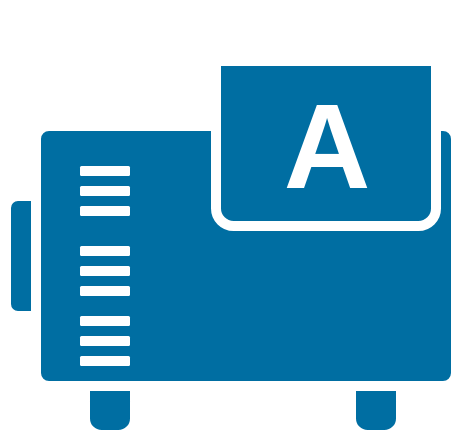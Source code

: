 <mxfile version="16.5.1" type="device"><diagram id="bUCgp1hQYpNEF6TeKGY_" name="Page-1"><mxGraphModel dx="665" dy="393" grid="1" gridSize="10" guides="1" tooltips="1" connect="1" arrows="1" fold="1" page="1" pageScale="1" pageWidth="827" pageHeight="1169" math="0" shadow="0"><root><mxCell id="0"/><mxCell id="1" parent="0"/><mxCell id="o11qFWwr1UJmlBBBz9FC-43" value="" style="rounded=1;whiteSpace=wrap;html=1;strokeColor=#FFFFFF;strokeWidth=5;fillColor=#006EA2;gradientColor=none;" vertex="1" parent="1"><mxGeometry x="225" y="205" width="40" height="60" as="geometry"/></mxCell><mxCell id="o11qFWwr1UJmlBBBz9FC-35" value="" style="group" vertex="1" connectable="0" parent="1"><mxGeometry x="400" y="302" width="20" height="20" as="geometry"/></mxCell><mxCell id="o11qFWwr1UJmlBBBz9FC-36" value="" style="rounded=1;whiteSpace=wrap;html=1;fillColor=#006EA2;gradientColor=none;strokeColor=none;arcSize=29;" vertex="1" parent="o11qFWwr1UJmlBBBz9FC-35"><mxGeometry width="20" height="20" as="geometry"/></mxCell><mxCell id="o11qFWwr1UJmlBBBz9FC-37" value="" style="rounded=0;whiteSpace=wrap;html=1;fillColor=#006EA2;gradientColor=none;strokeColor=none;" vertex="1" parent="o11qFWwr1UJmlBBBz9FC-35"><mxGeometry width="20" height="10" as="geometry"/></mxCell><mxCell id="o11qFWwr1UJmlBBBz9FC-34" value="" style="group" vertex="1" connectable="0" parent="1"><mxGeometry x="267" y="302" width="20" height="20" as="geometry"/></mxCell><mxCell id="o11qFWwr1UJmlBBBz9FC-32" value="" style="rounded=1;whiteSpace=wrap;html=1;fillColor=#006EA2;gradientColor=none;strokeColor=none;arcSize=29;" vertex="1" parent="o11qFWwr1UJmlBBBz9FC-34"><mxGeometry width="20" height="20" as="geometry"/></mxCell><mxCell id="o11qFWwr1UJmlBBBz9FC-33" value="" style="rounded=0;whiteSpace=wrap;html=1;fillColor=#006EA2;gradientColor=none;strokeColor=none;" vertex="1" parent="o11qFWwr1UJmlBBBz9FC-34"><mxGeometry width="20" height="10" as="geometry"/></mxCell><mxCell id="o11qFWwr1UJmlBBBz9FC-1" value="" style="rounded=1;whiteSpace=wrap;html=1;arcSize=5;strokeColor=#FFFFFF;fillColor=#006EA2;gradientColor=none;strokeWidth=5;" vertex="1" parent="1"><mxGeometry x="240" y="170" width="210" height="130" as="geometry"/></mxCell><mxCell id="o11qFWwr1UJmlBBBz9FC-39" value="" style="group;strokeColor=none;" vertex="1" connectable="0" parent="1"><mxGeometry x="330" y="150" width="120" height="70" as="geometry"/></mxCell><mxCell id="o11qFWwr1UJmlBBBz9FC-40" value="" style="rounded=1;whiteSpace=wrap;html=1;fillColor=#006EA2;gradientColor=none;strokeColor=#FFFFFF;arcSize=8;strokeWidth=5;" vertex="1" parent="o11qFWwr1UJmlBBBz9FC-39"><mxGeometry y="-40" width="110" height="110" as="geometry"/></mxCell><mxCell id="o11qFWwr1UJmlBBBz9FC-54" value="&lt;font style=&quot;font-size: 60px&quot; color=&quot;#ffffff&quot;&gt;A&lt;/font&gt;" style="text;html=1;align=center;verticalAlign=middle;resizable=0;points=[];autosize=1;strokeColor=none;fillColor=none;fontSize=29;fontStyle=1" vertex="1" parent="o11qFWwr1UJmlBBBz9FC-39"><mxGeometry x="25" y="5" width="60" height="50" as="geometry"/></mxCell><mxCell id="o11qFWwr1UJmlBBBz9FC-41" value="" style="rounded=0;whiteSpace=wrap;html=1;fillColor=#FFFFFF;gradientColor=none;strokeColor=none;" vertex="1" parent="1"><mxGeometry x="320" y="110" width="130" height="30" as="geometry"/></mxCell><mxCell id="o11qFWwr1UJmlBBBz9FC-45" value="" style="rounded=1;whiteSpace=wrap;html=1;strokeColor=none;strokeWidth=5;fillColor=#FFFFFF;gradientColor=none;" vertex="1" parent="1"><mxGeometry x="262" y="190" width="25" height="5" as="geometry"/></mxCell><mxCell id="o11qFWwr1UJmlBBBz9FC-46" value="" style="rounded=1;whiteSpace=wrap;html=1;strokeColor=none;strokeWidth=5;fillColor=#FFFFFF;gradientColor=none;" vertex="1" parent="1"><mxGeometry x="262" y="200" width="25" height="5" as="geometry"/></mxCell><mxCell id="o11qFWwr1UJmlBBBz9FC-47" value="" style="rounded=1;whiteSpace=wrap;html=1;strokeColor=none;strokeWidth=5;fillColor=#FFFFFF;gradientColor=none;" vertex="1" parent="1"><mxGeometry x="262" y="210" width="25" height="5" as="geometry"/></mxCell><mxCell id="o11qFWwr1UJmlBBBz9FC-48" value="" style="rounded=1;whiteSpace=wrap;html=1;strokeColor=none;strokeWidth=5;fillColor=#FFFFFF;gradientColor=none;" vertex="1" parent="1"><mxGeometry x="262" y="230" width="25" height="5" as="geometry"/></mxCell><mxCell id="o11qFWwr1UJmlBBBz9FC-49" value="" style="rounded=1;whiteSpace=wrap;html=1;strokeColor=none;strokeWidth=5;fillColor=#FFFFFF;gradientColor=none;" vertex="1" parent="1"><mxGeometry x="262" y="240" width="25" height="5" as="geometry"/></mxCell><mxCell id="o11qFWwr1UJmlBBBz9FC-50" value="" style="rounded=1;whiteSpace=wrap;html=1;strokeColor=none;strokeWidth=5;fillColor=#FFFFFF;gradientColor=none;" vertex="1" parent="1"><mxGeometry x="262" y="250" width="25" height="5" as="geometry"/></mxCell><mxCell id="o11qFWwr1UJmlBBBz9FC-51" value="" style="rounded=1;whiteSpace=wrap;html=1;strokeColor=none;strokeWidth=5;fillColor=#FFFFFF;gradientColor=none;" vertex="1" parent="1"><mxGeometry x="262" y="265" width="25" height="5" as="geometry"/></mxCell><mxCell id="o11qFWwr1UJmlBBBz9FC-52" value="" style="rounded=1;whiteSpace=wrap;html=1;strokeColor=none;strokeWidth=5;fillColor=#FFFFFF;gradientColor=none;" vertex="1" parent="1"><mxGeometry x="262" y="275" width="25" height="5" as="geometry"/></mxCell><mxCell id="o11qFWwr1UJmlBBBz9FC-53" value="" style="rounded=1;whiteSpace=wrap;html=1;strokeColor=none;strokeWidth=5;fillColor=#FFFFFF;gradientColor=none;" vertex="1" parent="1"><mxGeometry x="262" y="285" width="25" height="5" as="geometry"/></mxCell></root></mxGraphModel></diagram></mxfile>